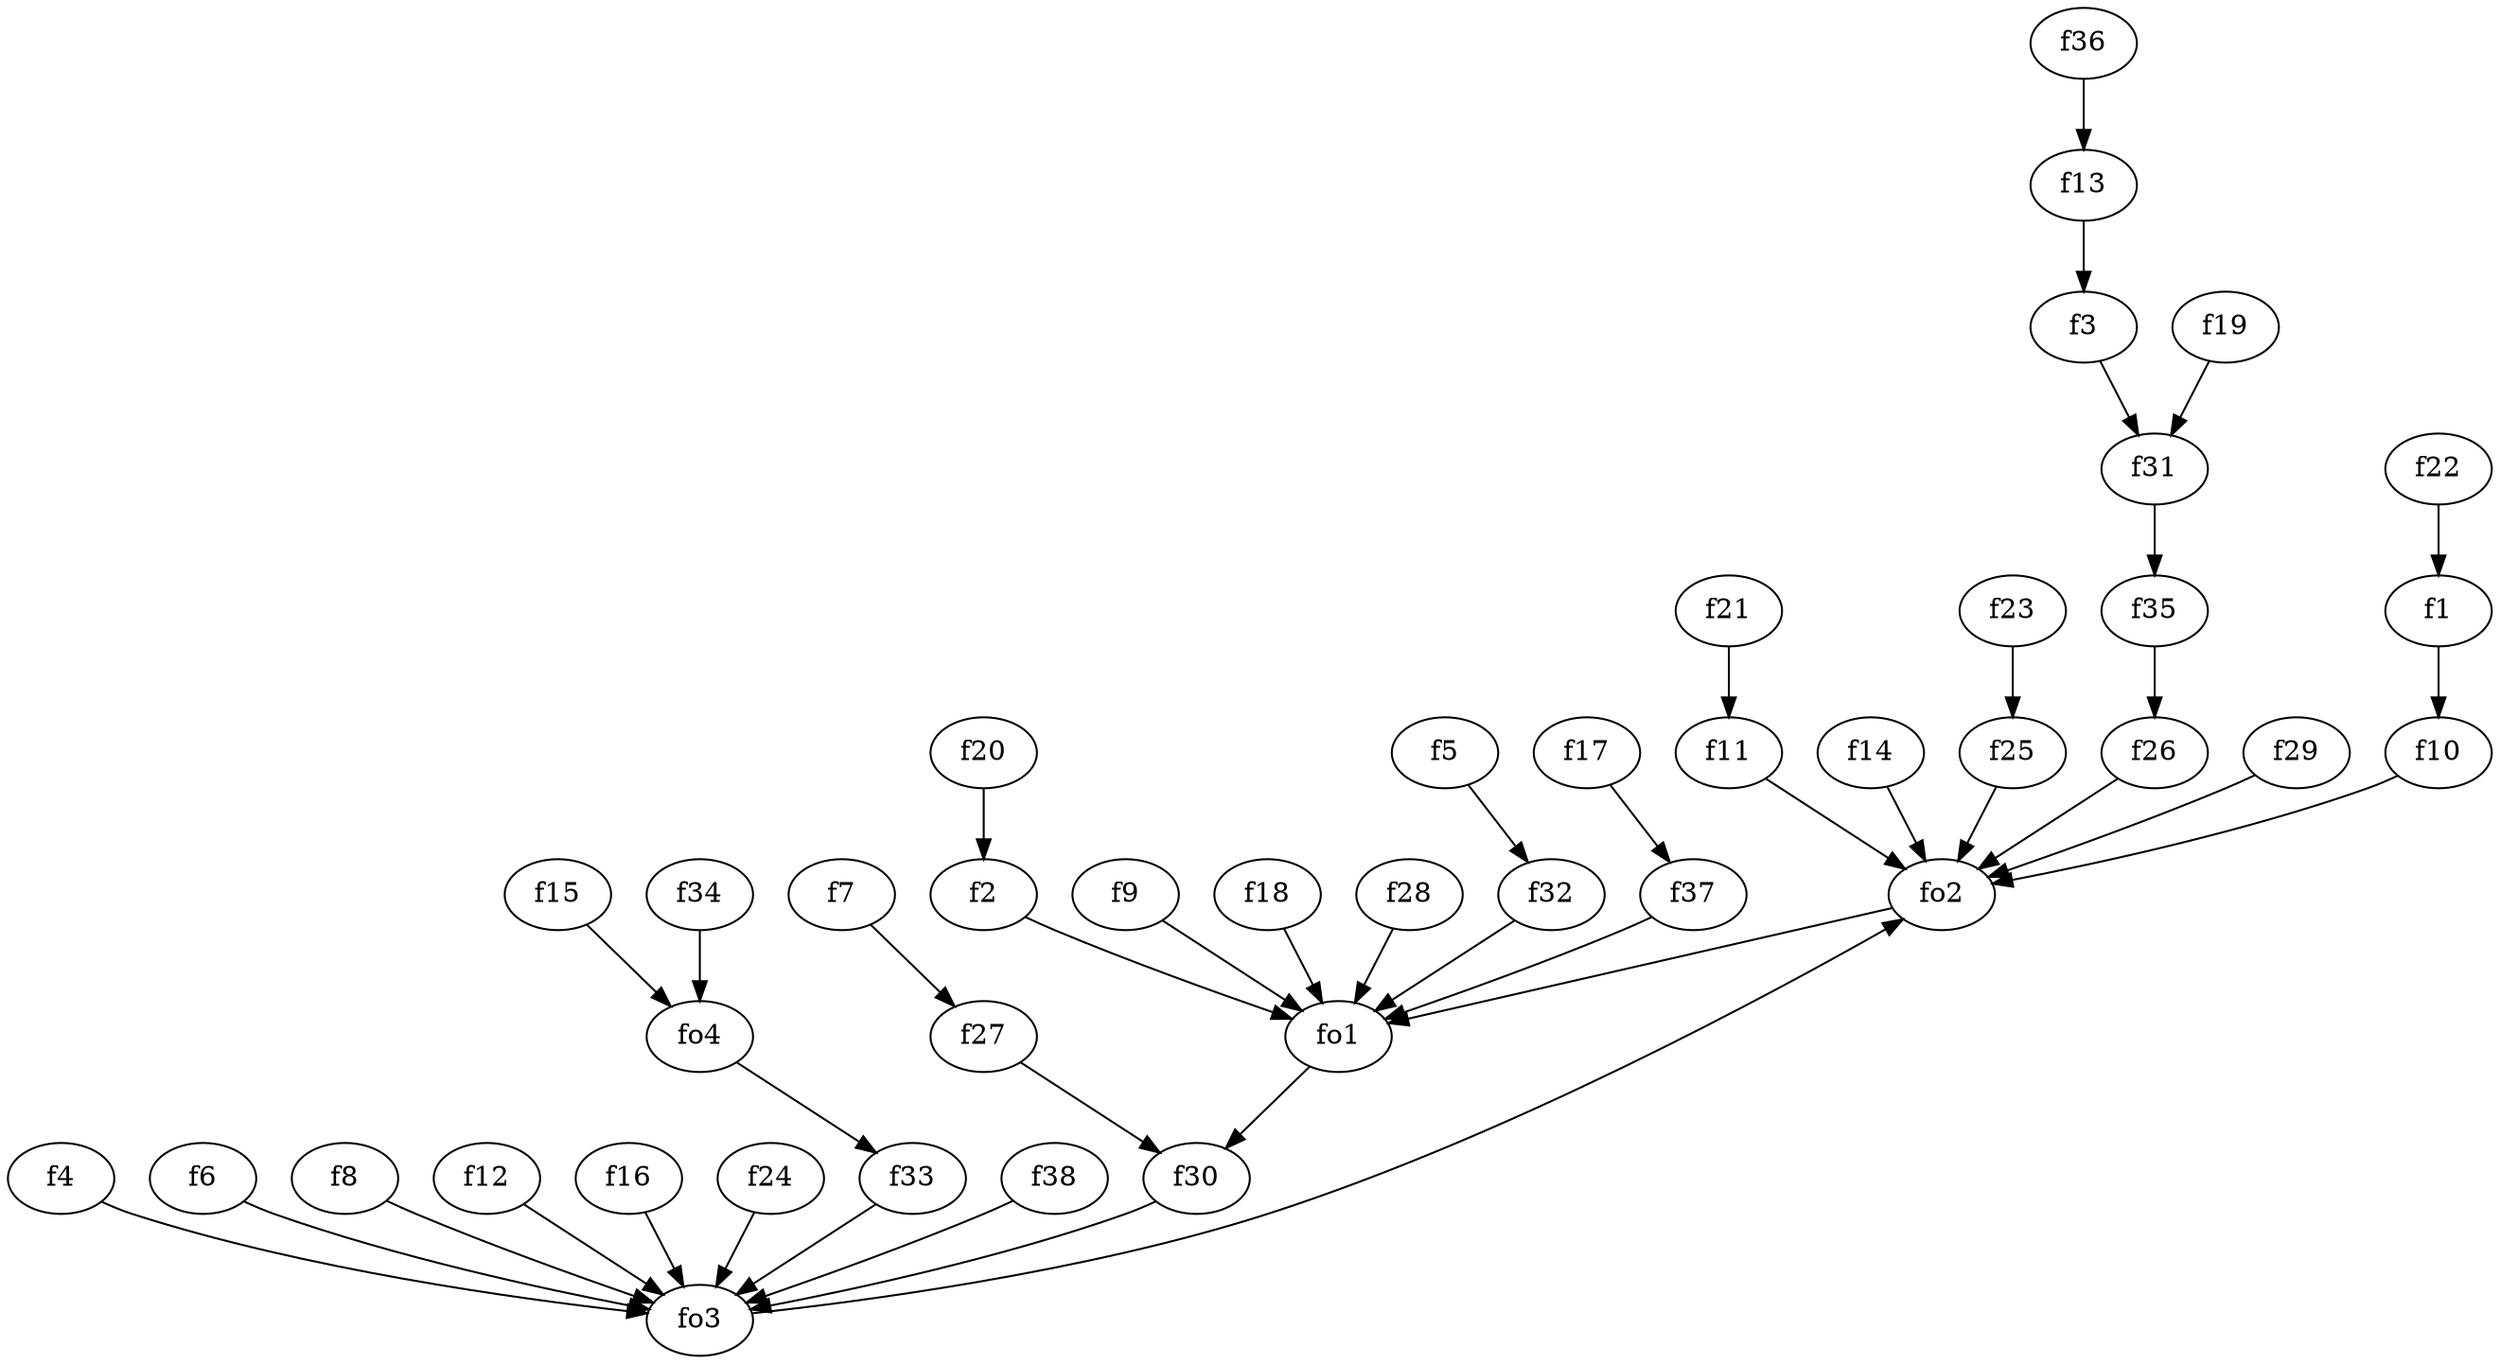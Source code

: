strict digraph  {
f1;
f2;
f3;
f4;
f5;
f6;
f7;
f8;
f9;
f10;
f11;
f12;
f13;
f14;
f15;
f16;
f17;
f18;
f19;
f20;
f21;
f22;
f23;
f24;
f25;
f26;
f27;
f28;
f29;
f30;
f31;
f32;
f33;
f34;
f35;
f36;
f37;
f38;
fo1;
fo2;
fo3;
fo4;
f1 -> f10  [weight=2];
f2 -> fo1  [weight=2];
f3 -> f31  [weight=2];
f4 -> fo3  [weight=2];
f5 -> f32  [weight=2];
f6 -> fo3  [weight=2];
f7 -> f27  [weight=2];
f8 -> fo3  [weight=2];
f9 -> fo1  [weight=2];
f10 -> fo2  [weight=2];
f11 -> fo2  [weight=2];
f12 -> fo3  [weight=2];
f13 -> f3  [weight=2];
f14 -> fo2  [weight=2];
f15 -> fo4  [weight=2];
f16 -> fo3  [weight=2];
f17 -> f37  [weight=2];
f18 -> fo1  [weight=2];
f19 -> f31  [weight=2];
f20 -> f2  [weight=2];
f21 -> f11  [weight=2];
f22 -> f1  [weight=2];
f23 -> f25  [weight=2];
f24 -> fo3  [weight=2];
f25 -> fo2  [weight=2];
f26 -> fo2  [weight=2];
f27 -> f30  [weight=2];
f28 -> fo1  [weight=2];
f29 -> fo2  [weight=2];
f30 -> fo3  [weight=2];
f31 -> f35  [weight=2];
f32 -> fo1  [weight=2];
f33 -> fo3  [weight=2];
f34 -> fo4  [weight=2];
f35 -> f26  [weight=2];
f36 -> f13  [weight=2];
f37 -> fo1  [weight=2];
f38 -> fo3  [weight=2];
fo1 -> f30  [weight=2];
fo2 -> fo1  [weight=2];
fo3 -> fo2  [weight=2];
fo4 -> f33  [weight=2];
}
